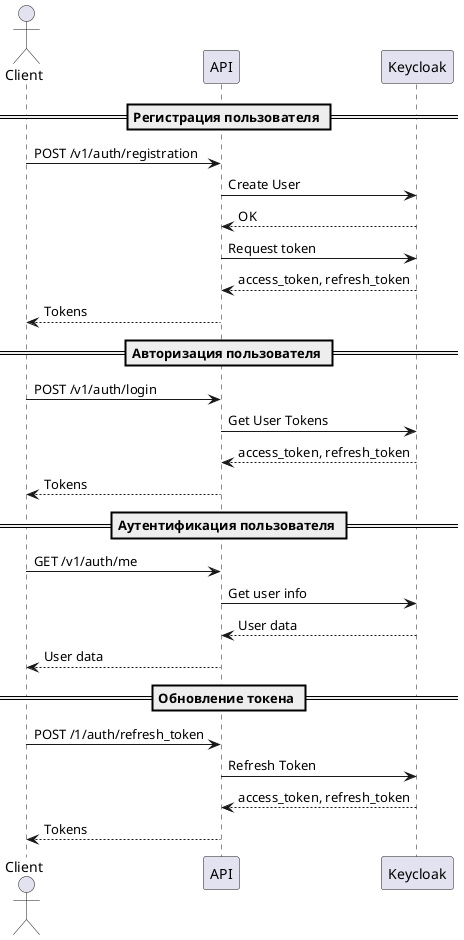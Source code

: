 @startuml
actor Client
participant API
participant Keycloak

== Регистрация пользователя ==
Client -> API: POST /v1/auth/registration
API -> Keycloak: Create User
Keycloak --> API: OK
API -> Keycloak: Request token
Keycloak --> API: access_token, refresh_token
API --> Client: Tokens

== Авторизация пользователя ==
Client -> API: POST /v1/auth/login
API -> Keycloak: Get User Tokens
Keycloak --> API: access_token, refresh_token
API --> Client: Tokens

== Аутентификация пользователя ==
Client -> API: GET /v1/auth/me
API -> Keycloak: Get user info
Keycloak --> API: User data
API --> Client: User data

== Обновление токена ==
Client -> API: POST /1/auth/refresh_token
API -> Keycloak: Refresh Token
Keycloak --> API: access_token, refresh_token
API --> Client: Tokens
@enduml

